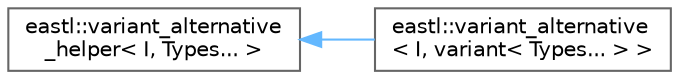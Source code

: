 digraph "类继承关系图"
{
 // LATEX_PDF_SIZE
  bgcolor="transparent";
  edge [fontname=Helvetica,fontsize=10,labelfontname=Helvetica,labelfontsize=10];
  node [fontname=Helvetica,fontsize=10,shape=box,height=0.2,width=0.4];
  rankdir="LR";
  Node0 [id="Node000000",label="eastl::variant_alternative\l_helper\< I, Types... \>",height=0.2,width=0.4,color="grey40", fillcolor="white", style="filled",URL="$structeastl_1_1variant__alternative__helper.html",tooltip=" "];
  Node0 -> Node1 [id="edge3706_Node000000_Node000001",dir="back",color="steelblue1",style="solid",tooltip=" "];
  Node1 [id="Node000001",label="eastl::variant_alternative\l\< I, variant\< Types... \> \>",height=0.2,width=0.4,color="grey40", fillcolor="white", style="filled",URL="$structeastl_1_1variant__alternative_3_01_i_00_01variant_3_01_types_8_8_8_01_4_01_4.html",tooltip=" "];
}
